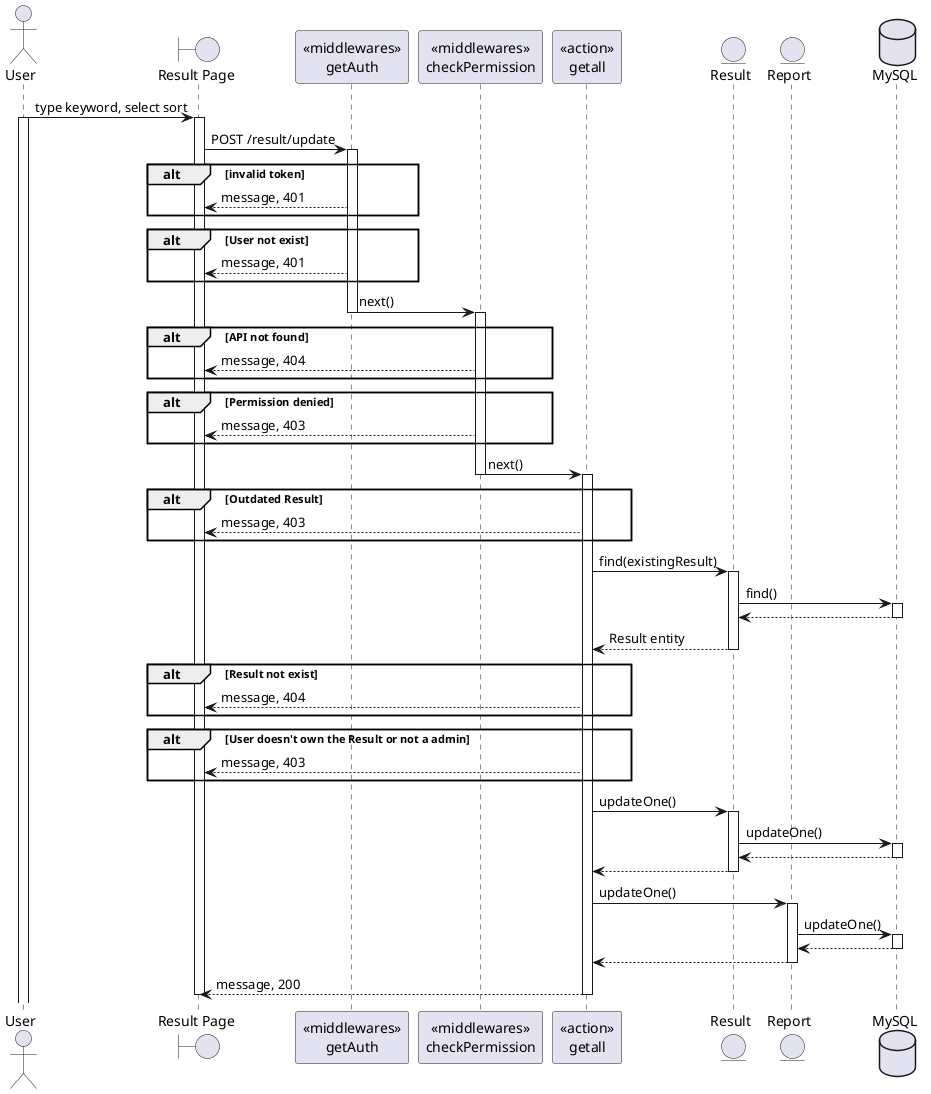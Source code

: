 @startuml
actor User
boundary "Result Page" as Client
participant "<<middlewares>>\ngetAuth" as mid1
participant "<<middlewares>>\ncheckPermission" as mid2
participant "<<action>>\ngetall" as Controller
entity "Result" as Model1
entity "Report" as Model2
database "MySQL" as DB

User -> Client: type keyword, select sort
activate User
activate Client
Client -> mid1: POST /result/update
activate mid1
alt invalid token
    mid1 --> Client: message, 401
end
alt User not exist
    mid1 --> Client: message, 401
end
mid1 -> mid2: next()
deactivate mid1
activate mid2
alt API not found
    mid2 --> Client: message, 404
end
alt Permission denied
    mid2 --> Client: message, 403
end
mid2 -> Controller: next()
deactivate mid2
activate Controller
alt Outdated Result
Controller --> Client: message, 403
end
Controller -> Model1: find(existingResult)
activate Model1
Model1 -> DB: find()
activate DB
DB --> Model1
deactivate DB
Model1 --> Controller: Result entity
deactivate Model1
alt Result not exist
    Controller --> Client: message, 404
end
alt User doesn't own the Result or not a admin
    Controller --> Client: message, 403
end
Controller -> Model1: updateOne()
activate Model1
Model1 -> DB: updateOne()
activate DB
DB --> Model1
deactivate DB
Model1 --> Controller
deactivate Model1
Controller -> Model2: updateOne()
activate Model2
Model2 -> DB: updateOne()
activate DB
DB --> Model2
deactivate DB
Model2 --> Controller
deactivate Model2
Controller --> Client: message, 200
deactivate Controller







deactivate Client

@enduml
